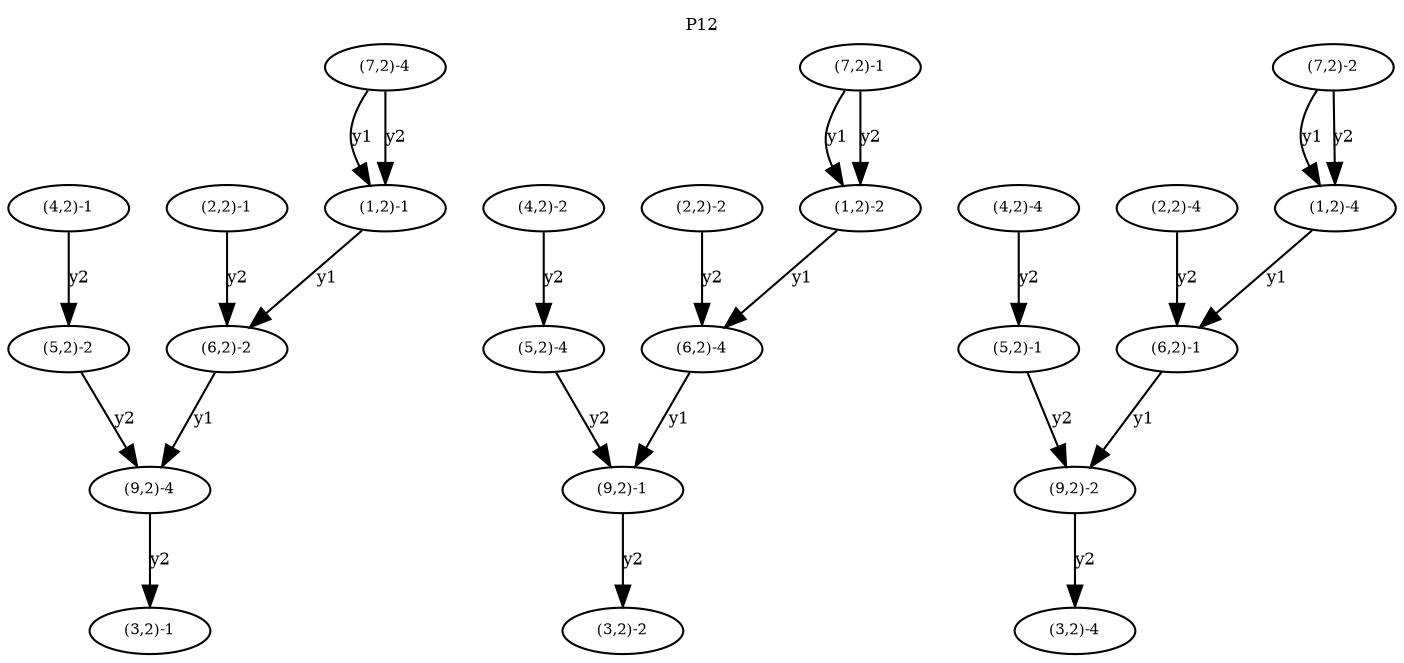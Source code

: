 digraph P12 {
"Hv(1,2)-1" [label="(1,2)-1",fontsize=7,width=.01,height=.01];
"Hv(1,2)-1" -> "Hv(6,2)-2" [label="y1",fontsize=8];
"Hv(1,2)-2" [label="(1,2)-2",fontsize=7,width=.01,height=.01];
"Hv(1,2)-2" -> "Hv(6,2)-4" [label="y1",fontsize=8];
"Hv(1,2)-4" [label="(1,2)-4",fontsize=7,width=.01,height=.01];
"Hv(1,2)-4" -> "Hv(6,2)-1" [label="y1",fontsize=8];
"Hv(2,2)-1" [label="(2,2)-1",fontsize=7,width=.01,height=.01];
"Hv(2,2)-1" -> "Hv(6,2)-2" [label="y2",fontsize=8];
"Hv(2,2)-2" [label="(2,2)-2",fontsize=7,width=.01,height=.01];
"Hv(2,2)-2" -> "Hv(6,2)-4" [label="y2",fontsize=8];
"Hv(2,2)-4" [label="(2,2)-4",fontsize=7,width=.01,height=.01];
"Hv(2,2)-4" -> "Hv(6,2)-1" [label="y2",fontsize=8];
"Hv(3,2)-1" [label="(3,2)-1",fontsize=7,width=.01,height=.01];
"Hv(3,2)-2" [label="(3,2)-2",fontsize=7,width=.01,height=.01];
"Hv(3,2)-4" [label="(3,2)-4",fontsize=7,width=.01,height=.01];
"Hv(4,2)-1" [label="(4,2)-1",fontsize=7,width=.01,height=.01];
"Hv(4,2)-1" -> "Hv(5,2)-2" [label="y2",fontsize=8];
"Hv(4,2)-2" [label="(4,2)-2",fontsize=7,width=.01,height=.01];
"Hv(4,2)-2" -> "Hv(5,2)-4" [label="y2",fontsize=8];
"Hv(4,2)-4" [label="(4,2)-4",fontsize=7,width=.01,height=.01];
"Hv(4,2)-4" -> "Hv(5,2)-1" [label="y2",fontsize=8];
"Hv(5,2)-1" [label="(5,2)-1",fontsize=7,width=.01,height=.01];
"Hv(5,2)-1" -> "Hv(9,2)-2" [label="y2",fontsize=8];
"Hv(5,2)-2" [label="(5,2)-2",fontsize=7,width=.01,height=.01];
"Hv(5,2)-2" -> "Hv(9,2)-4" [label="y2",fontsize=8];
"Hv(5,2)-4" [label="(5,2)-4",fontsize=7,width=.01,height=.01];
"Hv(5,2)-4" -> "Hv(9,2)-1" [label="y2",fontsize=8];
"Hv(6,2)-1" [label="(6,2)-1",fontsize=7,width=.01,height=.01];
"Hv(6,2)-1" -> "Hv(9,2)-2" [label="y1",fontsize=8];
"Hv(6,2)-2" [label="(6,2)-2",fontsize=7,width=.01,height=.01];
"Hv(6,2)-2" -> "Hv(9,2)-4" [label="y1",fontsize=8];
"Hv(6,2)-4" [label="(6,2)-4",fontsize=7,width=.01,height=.01];
"Hv(6,2)-4" -> "Hv(9,2)-1" [label="y1",fontsize=8];
"Hv(7,2)-1" [label="(7,2)-1",fontsize=7,width=.01,height=.01];
"Hv(7,2)-1" -> "Hv(1,2)-2" [label="y1",fontsize=8];
"Hv(7,2)-1" -> "Hv(1,2)-2" [label="y2",fontsize=8];
"Hv(7,2)-2" [label="(7,2)-2",fontsize=7,width=.01,height=.01];
"Hv(7,2)-2" -> "Hv(1,2)-4" [label="y1",fontsize=8];
"Hv(7,2)-2" -> "Hv(1,2)-4" [label="y2",fontsize=8];
"Hv(7,2)-4" [label="(7,2)-4",fontsize=7,width=.01,height=.01];
"Hv(7,2)-4" -> "Hv(1,2)-1" [label="y1",fontsize=8];
"Hv(7,2)-4" -> "Hv(1,2)-1" [label="y2",fontsize=8];
"Hv(9,2)-1" [label="(9,2)-1",fontsize=7,width=.01,height=.01];
"Hv(9,2)-1" -> "Hv(3,2)-2" [label="y2",fontsize=8];
"Hv(9,2)-2" [label="(9,2)-2",fontsize=7,width=.01,height=.01];
"Hv(9,2)-2" -> "Hv(3,2)-4" [label="y2",fontsize=8];
"Hv(9,2)-4" [label="(9,2)-4",fontsize=7,width=.01,height=.01];
"Hv(9,2)-4" -> "Hv(3,2)-1" [label="y2",fontsize=8];labelloc="t";fontsize=8;label= "P12" ;}
